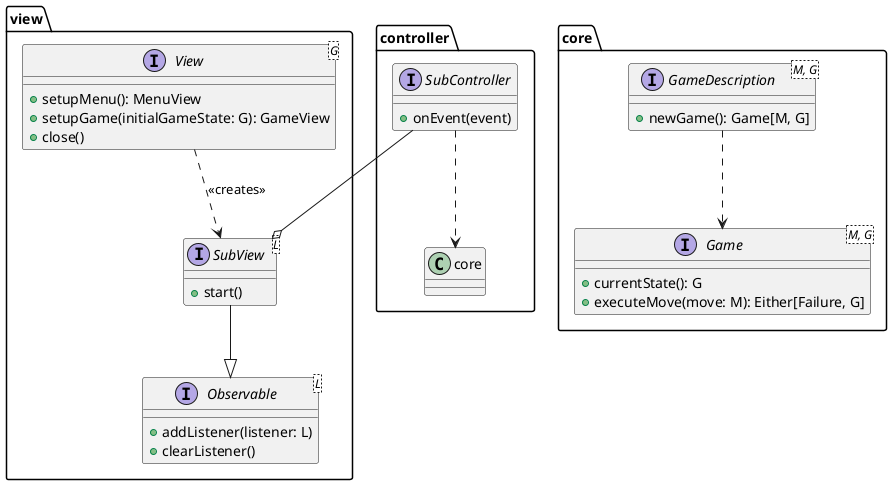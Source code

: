 @startuml main_class_diagram

package view {
    interface View<G> {
        +setupMenu(): MenuView
        +setupGame(initialGameState: G): GameView
        +close()
    }

    interface SubView<L> {
        +start()
    }

    interface Observable<L> {
        +addListener(listener: L)
        +clearListener()
    }

    View ..> SubView : <<creates>>

    SubView --|> Observable
}

package controller {
    interface SubController {
        +onEvent(event)
    }

    SubController ..> core
    SubController --o SubView
}

package core {
    interface GameDescription<M, G> {
        +newGame(): Game[M, G]
    }

    interface Game<M, G> {
        +currentState(): G
        +executeMove(move: M): Either[Failure, G]
    }

    GameDescription ..> Game
}

@enduml